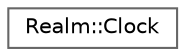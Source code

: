digraph "Graphical Class Hierarchy"
{
 // LATEX_PDF_SIZE
  bgcolor="transparent";
  edge [fontname=Helvetica,fontsize=10,labelfontname=Helvetica,labelfontsize=10];
  node [fontname=Helvetica,fontsize=10,shape=box,height=0.2,width=0.4];
  rankdir="LR";
  Node0 [id="Node000000",label="Realm::Clock",height=0.2,width=0.4,color="grey40", fillcolor="white", style="filled",URL="$classRealm_1_1Clock.html",tooltip=" "];
}
